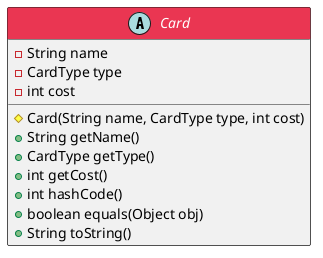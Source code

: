 @startuml card-value-object

skinparam classFontColor automatic
skinparam classHeaderBackgroundColor<<Important>> #EA3652
hide stereotype

abstract class Card <<Important>> {

    - String name
    - CardType type
    - int cost

    # Card(String name, CardType type, int cost)
    + String getName()
    + CardType getType()
    + int getCost()
    + int hashCode()
    + boolean equals(Object obj)
    + String toString()

}

@enduml